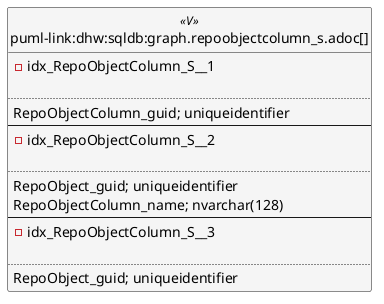 @startuml
left to right direction
'top to bottom direction
hide circle
'avoide "." issues:
set namespaceSeparator none


skinparam class {
  BackgroundColor White
  BackgroundColor<<FN>> Yellow
  BackgroundColor<<FS>> Yellow
  BackgroundColor<<FT>> LightGray
  BackgroundColor<<IF>> Yellow
  BackgroundColor<<IS>> Yellow
  BackgroundColor<<P>> Aqua
  BackgroundColor<<PC>> Aqua
  BackgroundColor<<SN>> Yellow
  BackgroundColor<<SO>> SlateBlue
  BackgroundColor<<TF>> LightGray
  BackgroundColor<<TR>> Tomato
  BackgroundColor<<U>> White
  BackgroundColor<<V>> WhiteSmoke
  BackgroundColor<<X>> Aqua
  BackgroundColor<<external>> AliceBlue
}


entity "puml-link:dhw:sqldb:graph.repoobjectcolumn_s.adoc[]" as graph.RepoObjectColumn_S << V >> {
- idx_RepoObjectColumn_S__1

..
RepoObjectColumn_guid; uniqueidentifier
--
- idx_RepoObjectColumn_S__2

..
RepoObject_guid; uniqueidentifier
RepoObjectColumn_name; nvarchar(128)
--
- idx_RepoObjectColumn_S__3

..
RepoObject_guid; uniqueidentifier
}


@enduml

